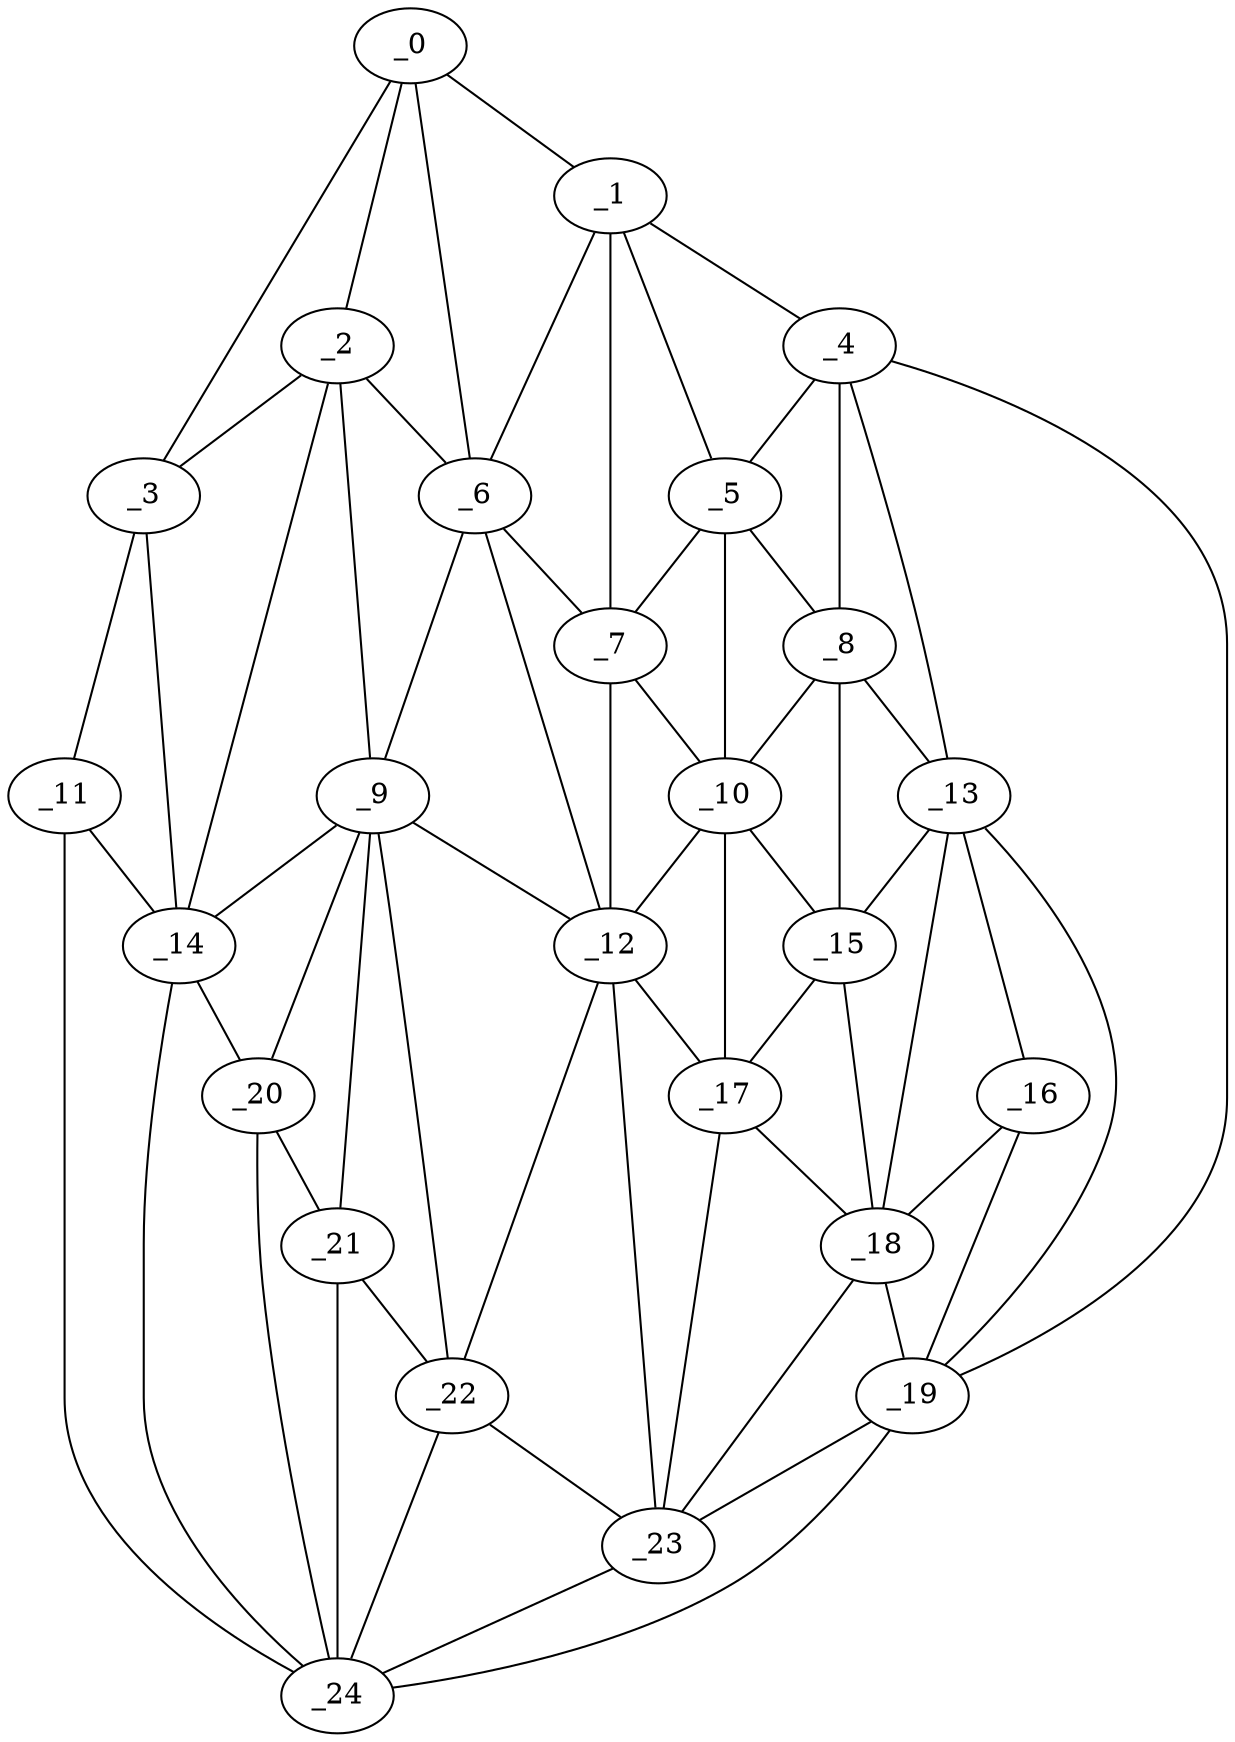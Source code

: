graph "obj92__175.gxl" {
	_0	 [x=41,
		y=40];
	_1	 [x=42,
		y=65];
	_0 -- _1	 [valence=1];
	_2	 [x=47,
		y=33];
	_0 -- _2	 [valence=1];
	_3	 [x=51,
		y=7];
	_0 -- _3	 [valence=1];
	_6	 [x=66,
		y=64];
	_0 -- _6	 [valence=2];
	_4	 [x=64,
		y=111];
	_1 -- _4	 [valence=1];
	_5	 [x=65,
		y=83];
	_1 -- _5	 [valence=2];
	_1 -- _6	 [valence=2];
	_7	 [x=66,
		y=73];
	_1 -- _7	 [valence=2];
	_2 -- _3	 [valence=1];
	_2 -- _6	 [valence=1];
	_9	 [x=75,
		y=59];
	_2 -- _9	 [valence=2];
	_14	 [x=84,
		y=32];
	_2 -- _14	 [valence=2];
	_11	 [x=81,
		y=7];
	_3 -- _11	 [valence=1];
	_3 -- _14	 [valence=1];
	_4 -- _5	 [valence=2];
	_8	 [x=68,
		y=95];
	_4 -- _8	 [valence=1];
	_13	 [x=81,
		y=107];
	_4 -- _13	 [valence=2];
	_19	 [x=88,
		y=117];
	_4 -- _19	 [valence=1];
	_5 -- _7	 [valence=2];
	_5 -- _8	 [valence=1];
	_10	 [x=77,
		y=88];
	_5 -- _10	 [valence=2];
	_6 -- _7	 [valence=1];
	_6 -- _9	 [valence=2];
	_12	 [x=81,
		y=67];
	_6 -- _12	 [valence=2];
	_7 -- _10	 [valence=2];
	_7 -- _12	 [valence=2];
	_8 -- _10	 [valence=2];
	_8 -- _13	 [valence=2];
	_15	 [x=86,
		y=95];
	_8 -- _15	 [valence=1];
	_9 -- _12	 [valence=2];
	_9 -- _14	 [valence=1];
	_20	 [x=89,
		y=46];
	_9 -- _20	 [valence=2];
	_21	 [x=89,
		y=56];
	_9 -- _21	 [valence=2];
	_22	 [x=89,
		y=61];
	_9 -- _22	 [valence=2];
	_10 -- _12	 [valence=1];
	_10 -- _15	 [valence=1];
	_17	 [x=88,
		y=80];
	_10 -- _17	 [valence=2];
	_11 -- _14	 [valence=2];
	_24	 [x=91,
		y=40];
	_11 -- _24	 [valence=1];
	_12 -- _17	 [valence=2];
	_12 -- _22	 [valence=2];
	_23	 [x=89,
		y=74];
	_12 -- _23	 [valence=2];
	_13 -- _15	 [valence=2];
	_16	 [x=87,
		y=110];
	_13 -- _16	 [valence=1];
	_18	 [x=88,
		y=103];
	_13 -- _18	 [valence=2];
	_13 -- _19	 [valence=1];
	_14 -- _20	 [valence=1];
	_14 -- _24	 [valence=1];
	_15 -- _17	 [valence=2];
	_15 -- _18	 [valence=1];
	_16 -- _18	 [valence=2];
	_16 -- _19	 [valence=2];
	_17 -- _18	 [valence=2];
	_17 -- _23	 [valence=1];
	_18 -- _19	 [valence=1];
	_18 -- _23	 [valence=2];
	_19 -- _23	 [valence=2];
	_19 -- _24	 [valence=1];
	_20 -- _21	 [valence=2];
	_20 -- _24	 [valence=1];
	_21 -- _22	 [valence=2];
	_21 -- _24	 [valence=2];
	_22 -- _23	 [valence=2];
	_22 -- _24	 [valence=1];
	_23 -- _24	 [valence=1];
}
